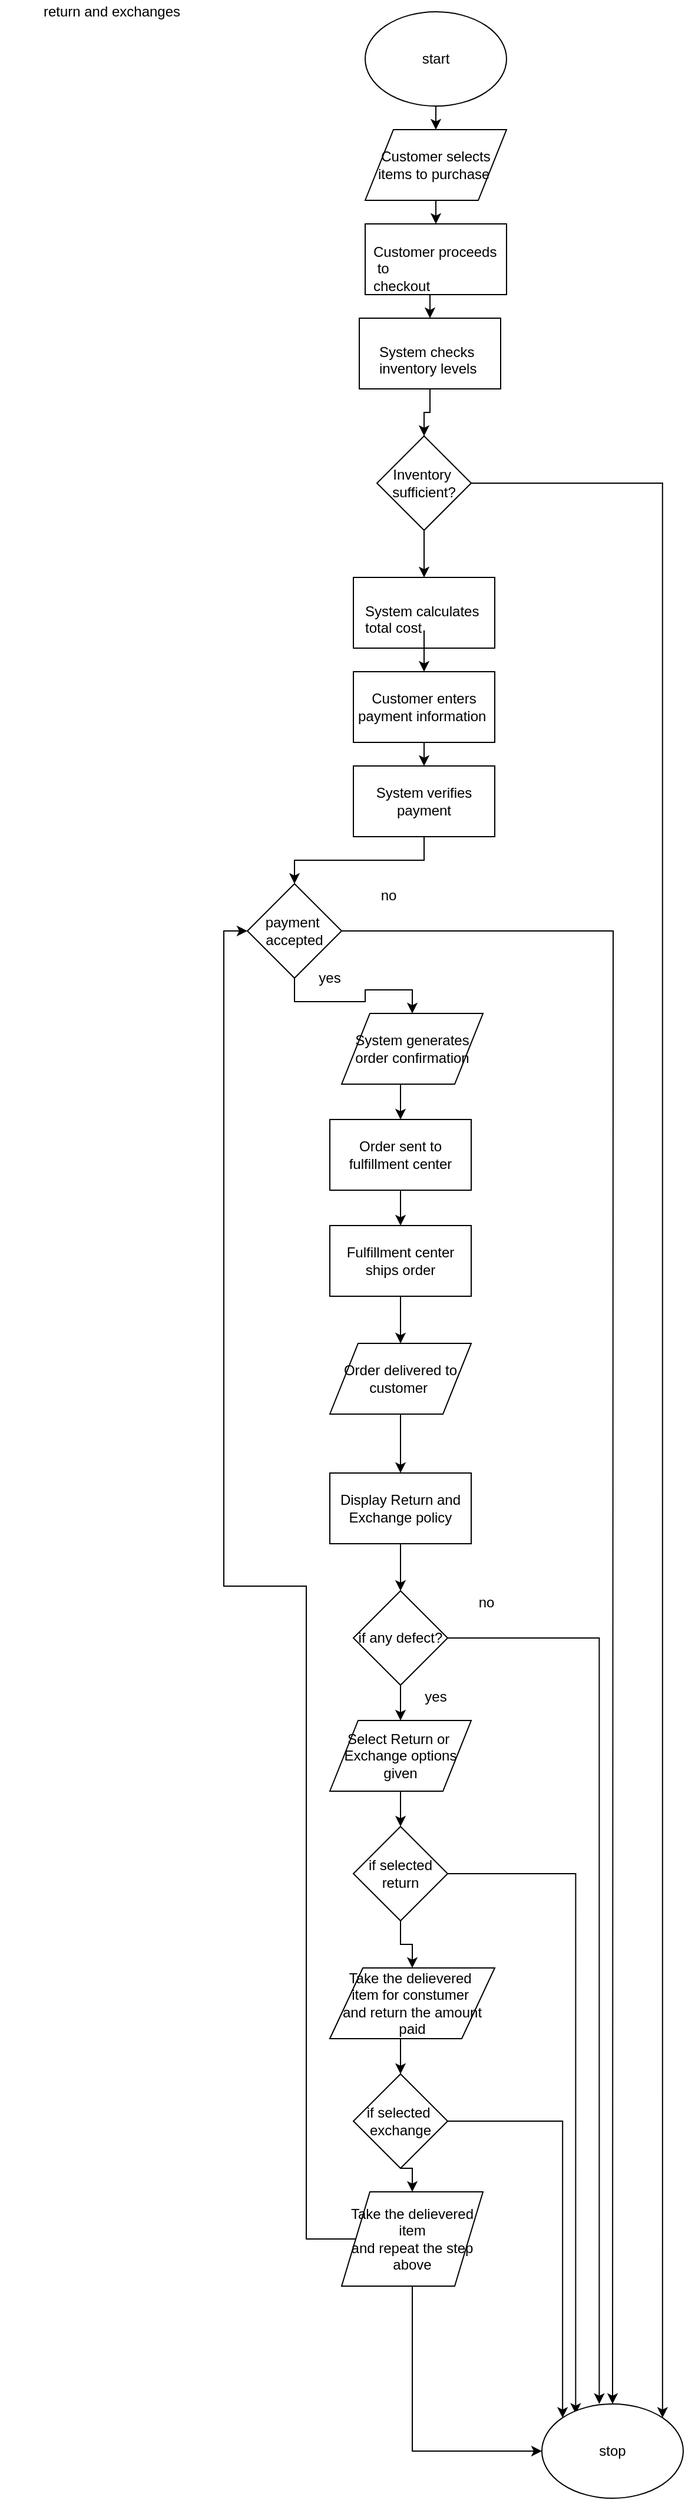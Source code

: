 <mxfile version="12.1.3" type="device" pages="1"><diagram id="P1nFFCd00kYdYLyt49hN" name="Page-1"><mxGraphModel dx="1220" dy="574" grid="1" gridSize="10" guides="1" tooltips="1" connect="1" arrows="1" fold="1" page="1" pageScale="1" pageWidth="850" pageHeight="1100" math="0" shadow="0"><root><mxCell id="0"/><mxCell id="1" parent="0"/><mxCell id="joM_-1RZ5eMMJZbCNOfA-2" style="edgeStyle=orthogonalEdgeStyle;rounded=0;orthogonalLoop=1;jettySize=auto;html=1;exitX=0.5;exitY=1;exitDx=0;exitDy=0;entryX=0.5;entryY=0;entryDx=0;entryDy=0;" edge="1" parent="1" source="joM_-1RZ5eMMJZbCNOfA-3" target="joM_-1RZ5eMMJZbCNOfA-5"><mxGeometry relative="1" as="geometry"/></mxCell><mxCell id="joM_-1RZ5eMMJZbCNOfA-3" value="start" style="ellipse;whiteSpace=wrap;html=1;" vertex="1" parent="1"><mxGeometry x="350" y="50" width="120" height="80" as="geometry"/></mxCell><mxCell id="joM_-1RZ5eMMJZbCNOfA-4" style="edgeStyle=orthogonalEdgeStyle;rounded=0;orthogonalLoop=1;jettySize=auto;html=1;exitX=0.5;exitY=1;exitDx=0;exitDy=0;entryX=0.5;entryY=0;entryDx=0;entryDy=0;" edge="1" parent="1" source="joM_-1RZ5eMMJZbCNOfA-5" target="joM_-1RZ5eMMJZbCNOfA-7"><mxGeometry relative="1" as="geometry"/></mxCell><mxCell id="joM_-1RZ5eMMJZbCNOfA-5" value="Customer selects items to purchase&amp;nbsp;" style="shape=parallelogram;perimeter=parallelogramPerimeter;whiteSpace=wrap;html=1;" vertex="1" parent="1"><mxGeometry x="350" y="150" width="120" height="60" as="geometry"/></mxCell><mxCell id="joM_-1RZ5eMMJZbCNOfA-6" style="edgeStyle=orthogonalEdgeStyle;rounded=0;orthogonalLoop=1;jettySize=auto;html=1;exitX=0.5;exitY=1;exitDx=0;exitDy=0;entryX=0.5;entryY=0;entryDx=0;entryDy=0;" edge="1" parent="1" source="joM_-1RZ5eMMJZbCNOfA-7" target="joM_-1RZ5eMMJZbCNOfA-10"><mxGeometry relative="1" as="geometry"/></mxCell><mxCell id="joM_-1RZ5eMMJZbCNOfA-7" value="" style="rounded=0;whiteSpace=wrap;html=1;" vertex="1" parent="1"><mxGeometry x="350" y="230" width="120" height="60" as="geometry"/></mxCell><mxCell id="joM_-1RZ5eMMJZbCNOfA-8" value="Customer proceeds&lt;br&gt;&amp;nbsp;to &lt;br&gt;checkout" style="text;html=1;" vertex="1" parent="1"><mxGeometry x="355" y="240" width="110" height="30" as="geometry"/></mxCell><mxCell id="joM_-1RZ5eMMJZbCNOfA-9" style="edgeStyle=orthogonalEdgeStyle;rounded=0;orthogonalLoop=1;jettySize=auto;html=1;entryX=0.5;entryY=0;entryDx=0;entryDy=0;" edge="1" parent="1" source="joM_-1RZ5eMMJZbCNOfA-10" target="joM_-1RZ5eMMJZbCNOfA-14"><mxGeometry relative="1" as="geometry"/></mxCell><mxCell id="joM_-1RZ5eMMJZbCNOfA-10" value="" style="rounded=0;whiteSpace=wrap;html=1;" vertex="1" parent="1"><mxGeometry x="345" y="310" width="120" height="60" as="geometry"/></mxCell><mxCell id="joM_-1RZ5eMMJZbCNOfA-11" value="System checks &lt;br&gt;inventory levels" style="text;html=1;" vertex="1" parent="1"><mxGeometry x="360" y="325" width="100" height="30" as="geometry"/></mxCell><mxCell id="joM_-1RZ5eMMJZbCNOfA-12" style="edgeStyle=orthogonalEdgeStyle;rounded=0;orthogonalLoop=1;jettySize=auto;html=1;exitX=0.5;exitY=1;exitDx=0;exitDy=0;entryX=0.5;entryY=0;entryDx=0;entryDy=0;" edge="1" parent="1" source="joM_-1RZ5eMMJZbCNOfA-14" target="joM_-1RZ5eMMJZbCNOfA-15"><mxGeometry relative="1" as="geometry"/></mxCell><mxCell id="joM_-1RZ5eMMJZbCNOfA-13" style="edgeStyle=orthogonalEdgeStyle;rounded=0;orthogonalLoop=1;jettySize=auto;html=1;entryX=1;entryY=0;entryDx=0;entryDy=0;" edge="1" parent="1" source="joM_-1RZ5eMMJZbCNOfA-14" target="joM_-1RZ5eMMJZbCNOfA-59"><mxGeometry relative="1" as="geometry"><mxPoint x="590" y="1860" as="targetPoint"/></mxGeometry></mxCell><mxCell id="joM_-1RZ5eMMJZbCNOfA-14" value="Inventory&amp;nbsp;&lt;br&gt;sufficient?" style="rhombus;whiteSpace=wrap;html=1;" vertex="1" parent="1"><mxGeometry x="360" y="410" width="80" height="80" as="geometry"/></mxCell><mxCell id="joM_-1RZ5eMMJZbCNOfA-15" value="" style="rounded=0;whiteSpace=wrap;html=1;" vertex="1" parent="1"><mxGeometry x="340" y="530" width="120" height="60" as="geometry"/></mxCell><mxCell id="joM_-1RZ5eMMJZbCNOfA-16" style="edgeStyle=orthogonalEdgeStyle;rounded=0;orthogonalLoop=1;jettySize=auto;html=1;exitX=0.5;exitY=1;exitDx=0;exitDy=0;entryX=0.5;entryY=0;entryDx=0;entryDy=0;" edge="1" parent="1" source="joM_-1RZ5eMMJZbCNOfA-17" target="joM_-1RZ5eMMJZbCNOfA-19"><mxGeometry relative="1" as="geometry"/></mxCell><mxCell id="joM_-1RZ5eMMJZbCNOfA-17" value="Customer enters payment information&amp;nbsp;" style="rounded=0;whiteSpace=wrap;html=1;" vertex="1" parent="1"><mxGeometry x="340" y="610" width="120" height="60" as="geometry"/></mxCell><mxCell id="joM_-1RZ5eMMJZbCNOfA-18" style="edgeStyle=orthogonalEdgeStyle;rounded=0;orthogonalLoop=1;jettySize=auto;html=1;exitX=0.5;exitY=1;exitDx=0;exitDy=0;" edge="1" parent="1" source="joM_-1RZ5eMMJZbCNOfA-19" target="joM_-1RZ5eMMJZbCNOfA-24"><mxGeometry relative="1" as="geometry"/></mxCell><mxCell id="joM_-1RZ5eMMJZbCNOfA-19" value="System verifies payment" style="rounded=0;whiteSpace=wrap;html=1;" vertex="1" parent="1"><mxGeometry x="340" y="690" width="120" height="60" as="geometry"/></mxCell><mxCell id="joM_-1RZ5eMMJZbCNOfA-20" style="edgeStyle=orthogonalEdgeStyle;rounded=0;orthogonalLoop=1;jettySize=auto;html=1;entryX=0.5;entryY=0;entryDx=0;entryDy=0;" edge="1" parent="1" source="joM_-1RZ5eMMJZbCNOfA-21" target="joM_-1RZ5eMMJZbCNOfA-17"><mxGeometry relative="1" as="geometry"/></mxCell><mxCell id="joM_-1RZ5eMMJZbCNOfA-21" value="System calculates &lt;br&gt;total cost" style="text;html=1;" vertex="1" parent="1"><mxGeometry x="347.5" y="545" width="105" height="30" as="geometry"/></mxCell><mxCell id="joM_-1RZ5eMMJZbCNOfA-22" style="edgeStyle=orthogonalEdgeStyle;rounded=0;orthogonalLoop=1;jettySize=auto;html=1;exitX=0.5;exitY=1;exitDx=0;exitDy=0;entryX=0.5;entryY=0;entryDx=0;entryDy=0;" edge="1" parent="1" source="joM_-1RZ5eMMJZbCNOfA-24" target="joM_-1RZ5eMMJZbCNOfA-26"><mxGeometry relative="1" as="geometry"/></mxCell><mxCell id="joM_-1RZ5eMMJZbCNOfA-23" style="edgeStyle=orthogonalEdgeStyle;rounded=0;orthogonalLoop=1;jettySize=auto;html=1;" edge="1" parent="1" source="joM_-1RZ5eMMJZbCNOfA-24"><mxGeometry relative="1" as="geometry"><mxPoint x="560" y="2080" as="targetPoint"/></mxGeometry></mxCell><mxCell id="joM_-1RZ5eMMJZbCNOfA-24" value="payment&amp;nbsp;&lt;br&gt;accepted" style="rhombus;whiteSpace=wrap;html=1;" vertex="1" parent="1"><mxGeometry x="250" y="790" width="80" height="80" as="geometry"/></mxCell><mxCell id="joM_-1RZ5eMMJZbCNOfA-25" style="edgeStyle=orthogonalEdgeStyle;rounded=0;orthogonalLoop=1;jettySize=auto;html=1;exitX=0.5;exitY=1;exitDx=0;exitDy=0;entryX=0.5;entryY=0;entryDx=0;entryDy=0;" edge="1" parent="1" source="joM_-1RZ5eMMJZbCNOfA-26" target="joM_-1RZ5eMMJZbCNOfA-33"><mxGeometry relative="1" as="geometry"/></mxCell><mxCell id="joM_-1RZ5eMMJZbCNOfA-26" value="System generates order confirmation" style="shape=parallelogram;perimeter=parallelogramPerimeter;whiteSpace=wrap;html=1;" vertex="1" parent="1"><mxGeometry x="330" y="900" width="120" height="60" as="geometry"/></mxCell><mxCell id="joM_-1RZ5eMMJZbCNOfA-27" style="edgeStyle=orthogonalEdgeStyle;rounded=0;orthogonalLoop=1;jettySize=auto;html=1;exitX=0.5;exitY=1;exitDx=0;exitDy=0;entryX=0.5;entryY=0;entryDx=0;entryDy=0;" edge="1" parent="1" source="joM_-1RZ5eMMJZbCNOfA-33" target="joM_-1RZ5eMMJZbCNOfA-29"><mxGeometry relative="1" as="geometry"/></mxCell><mxCell id="joM_-1RZ5eMMJZbCNOfA-28" style="edgeStyle=orthogonalEdgeStyle;rounded=0;orthogonalLoop=1;jettySize=auto;html=1;exitX=0.5;exitY=1;exitDx=0;exitDy=0;entryX=0.5;entryY=0;entryDx=0;entryDy=0;" edge="1" parent="1" source="joM_-1RZ5eMMJZbCNOfA-29" target="joM_-1RZ5eMMJZbCNOfA-31"><mxGeometry relative="1" as="geometry"/></mxCell><mxCell id="joM_-1RZ5eMMJZbCNOfA-29" value="Fulfillment center ships order" style="rounded=0;whiteSpace=wrap;html=1;" vertex="1" parent="1"><mxGeometry x="320" y="1080" width="120" height="60" as="geometry"/></mxCell><mxCell id="joM_-1RZ5eMMJZbCNOfA-44" value="" style="edgeStyle=orthogonalEdgeStyle;rounded=0;orthogonalLoop=1;jettySize=auto;html=1;" edge="1" parent="1" source="joM_-1RZ5eMMJZbCNOfA-31" target="joM_-1RZ5eMMJZbCNOfA-43"><mxGeometry relative="1" as="geometry"/></mxCell><mxCell id="joM_-1RZ5eMMJZbCNOfA-31" value="Order delivered to customer&amp;nbsp;" style="shape=parallelogram;perimeter=parallelogramPerimeter;whiteSpace=wrap;html=1;" vertex="1" parent="1"><mxGeometry x="320" y="1180" width="120" height="60" as="geometry"/></mxCell><mxCell id="joM_-1RZ5eMMJZbCNOfA-33" value="Order sent to fulfillment center" style="rounded=0;whiteSpace=wrap;html=1;" vertex="1" parent="1"><mxGeometry x="320" y="990" width="120" height="60" as="geometry"/></mxCell><mxCell id="joM_-1RZ5eMMJZbCNOfA-34" value="return and exchanges&lt;br&gt;" style="text;html=1;strokeColor=none;fillColor=none;align=center;verticalAlign=middle;whiteSpace=wrap;rounded=0;" vertex="1" parent="1"><mxGeometry x="40" y="40" width="190" height="20" as="geometry"/></mxCell><mxCell id="joM_-1RZ5eMMJZbCNOfA-39" style="edgeStyle=orthogonalEdgeStyle;rounded=0;orthogonalLoop=1;jettySize=auto;html=1;exitX=0.5;exitY=1;exitDx=0;exitDy=0;" edge="1" parent="1" source="joM_-1RZ5eMMJZbCNOfA-38" target="joM_-1RZ5eMMJZbCNOfA-40"><mxGeometry relative="1" as="geometry"><mxPoint x="380" y="1410" as="targetPoint"/></mxGeometry></mxCell><mxCell id="joM_-1RZ5eMMJZbCNOfA-64" style="edgeStyle=orthogonalEdgeStyle;rounded=0;orthogonalLoop=1;jettySize=auto;html=1;entryX=0.406;entryY=0;entryDx=0;entryDy=0;entryPerimeter=0;" edge="1" parent="1" source="joM_-1RZ5eMMJZbCNOfA-38" target="joM_-1RZ5eMMJZbCNOfA-59"><mxGeometry relative="1" as="geometry"><mxPoint x="540" y="1810" as="targetPoint"/></mxGeometry></mxCell><mxCell id="joM_-1RZ5eMMJZbCNOfA-38" value="if any defect?" style="rhombus;whiteSpace=wrap;html=1;" vertex="1" parent="1"><mxGeometry x="340" y="1390" width="80" height="80" as="geometry"/></mxCell><mxCell id="joM_-1RZ5eMMJZbCNOfA-46" style="edgeStyle=orthogonalEdgeStyle;rounded=0;orthogonalLoop=1;jettySize=auto;html=1;exitX=0.5;exitY=1;exitDx=0;exitDy=0;" edge="1" parent="1" source="joM_-1RZ5eMMJZbCNOfA-40" target="joM_-1RZ5eMMJZbCNOfA-47"><mxGeometry relative="1" as="geometry"><mxPoint x="380" y="1620" as="targetPoint"/></mxGeometry></mxCell><mxCell id="joM_-1RZ5eMMJZbCNOfA-40" value="Select Return or&amp;nbsp;&lt;br&gt;Exchange options&lt;br&gt;given" style="shape=parallelogram;perimeter=parallelogramPerimeter;whiteSpace=wrap;html=1;" vertex="1" parent="1"><mxGeometry x="320" y="1500" width="120" height="60" as="geometry"/></mxCell><mxCell id="joM_-1RZ5eMMJZbCNOfA-45" style="edgeStyle=orthogonalEdgeStyle;rounded=0;orthogonalLoop=1;jettySize=auto;html=1;" edge="1" parent="1" source="joM_-1RZ5eMMJZbCNOfA-43" target="joM_-1RZ5eMMJZbCNOfA-38"><mxGeometry relative="1" as="geometry"/></mxCell><mxCell id="joM_-1RZ5eMMJZbCNOfA-43" value="Display Return and Exchange policy" style="rounded=0;whiteSpace=wrap;html=1;" vertex="1" parent="1"><mxGeometry x="320" y="1290" width="120" height="60" as="geometry"/></mxCell><mxCell id="joM_-1RZ5eMMJZbCNOfA-61" style="edgeStyle=orthogonalEdgeStyle;rounded=0;orthogonalLoop=1;jettySize=auto;html=1;entryX=0.239;entryY=0.104;entryDx=0;entryDy=0;entryPerimeter=0;" edge="1" parent="1" source="joM_-1RZ5eMMJZbCNOfA-47" target="joM_-1RZ5eMMJZbCNOfA-59"><mxGeometry relative="1" as="geometry"><mxPoint x="530" y="2050" as="targetPoint"/></mxGeometry></mxCell><mxCell id="joM_-1RZ5eMMJZbCNOfA-67" style="edgeStyle=orthogonalEdgeStyle;rounded=0;orthogonalLoop=1;jettySize=auto;html=1;entryX=0.5;entryY=0;entryDx=0;entryDy=0;" edge="1" parent="1" source="joM_-1RZ5eMMJZbCNOfA-47" target="joM_-1RZ5eMMJZbCNOfA-48"><mxGeometry relative="1" as="geometry"/></mxCell><mxCell id="joM_-1RZ5eMMJZbCNOfA-47" value="if selected&lt;br&gt;return" style="rhombus;whiteSpace=wrap;html=1;" vertex="1" parent="1"><mxGeometry x="340" y="1590" width="80" height="80" as="geometry"/></mxCell><mxCell id="joM_-1RZ5eMMJZbCNOfA-68" style="edgeStyle=orthogonalEdgeStyle;rounded=0;orthogonalLoop=1;jettySize=auto;html=1;exitX=0.5;exitY=1;exitDx=0;exitDy=0;entryX=0.5;entryY=0;entryDx=0;entryDy=0;" edge="1" parent="1" source="joM_-1RZ5eMMJZbCNOfA-48" target="joM_-1RZ5eMMJZbCNOfA-50"><mxGeometry relative="1" as="geometry"/></mxCell><mxCell id="joM_-1RZ5eMMJZbCNOfA-48" value="Take the delievered&amp;nbsp;&lt;br&gt;item for constumer&amp;nbsp;&lt;br&gt;and return the amount&lt;br&gt;paid" style="shape=parallelogram;perimeter=parallelogramPerimeter;whiteSpace=wrap;html=1;" vertex="1" parent="1"><mxGeometry x="320" y="1710" width="140" height="60" as="geometry"/></mxCell><mxCell id="joM_-1RZ5eMMJZbCNOfA-65" style="edgeStyle=orthogonalEdgeStyle;rounded=0;orthogonalLoop=1;jettySize=auto;html=1;entryX=0;entryY=0;entryDx=0;entryDy=0;" edge="1" parent="1" source="joM_-1RZ5eMMJZbCNOfA-50" target="joM_-1RZ5eMMJZbCNOfA-59"><mxGeometry relative="1" as="geometry"><mxPoint x="500" y="2050" as="targetPoint"/></mxGeometry></mxCell><mxCell id="joM_-1RZ5eMMJZbCNOfA-69" style="edgeStyle=orthogonalEdgeStyle;rounded=0;orthogonalLoop=1;jettySize=auto;html=1;exitX=0.5;exitY=1;exitDx=0;exitDy=0;entryX=0.5;entryY=0;entryDx=0;entryDy=0;" edge="1" parent="1" source="joM_-1RZ5eMMJZbCNOfA-50" target="joM_-1RZ5eMMJZbCNOfA-52"><mxGeometry relative="1" as="geometry"/></mxCell><mxCell id="joM_-1RZ5eMMJZbCNOfA-50" value="if selected&amp;nbsp;&lt;br&gt;exchange" style="rhombus;whiteSpace=wrap;html=1;" vertex="1" parent="1"><mxGeometry x="340" y="1800" width="80" height="80" as="geometry"/></mxCell><mxCell id="joM_-1RZ5eMMJZbCNOfA-53" style="edgeStyle=orthogonalEdgeStyle;rounded=0;orthogonalLoop=1;jettySize=auto;html=1;entryX=0;entryY=0.5;entryDx=0;entryDy=0;" edge="1" parent="1" source="joM_-1RZ5eMMJZbCNOfA-52" target="joM_-1RZ5eMMJZbCNOfA-24"><mxGeometry relative="1" as="geometry"><mxPoint x="200" y="830" as="targetPoint"/><Array as="points"><mxPoint x="300" y="1940"/><mxPoint x="300" y="1386"/><mxPoint x="230" y="1386"/><mxPoint x="230" y="830"/></Array></mxGeometry></mxCell><mxCell id="joM_-1RZ5eMMJZbCNOfA-60" style="edgeStyle=orthogonalEdgeStyle;rounded=0;orthogonalLoop=1;jettySize=auto;html=1;exitX=0.5;exitY=1;exitDx=0;exitDy=0;entryX=0;entryY=0.5;entryDx=0;entryDy=0;" edge="1" parent="1" source="joM_-1RZ5eMMJZbCNOfA-52" target="joM_-1RZ5eMMJZbCNOfA-59"><mxGeometry relative="1" as="geometry"/></mxCell><mxCell id="joM_-1RZ5eMMJZbCNOfA-52" value="Take the delievered&lt;br&gt;item&lt;br&gt;and repeat the step&lt;br&gt;above" style="shape=parallelogram;perimeter=parallelogramPerimeter;whiteSpace=wrap;html=1;" vertex="1" parent="1"><mxGeometry x="330" y="1900" width="120" height="80" as="geometry"/></mxCell><mxCell id="joM_-1RZ5eMMJZbCNOfA-59" value="stop" style="ellipse;whiteSpace=wrap;html=1;" vertex="1" parent="1"><mxGeometry x="500" y="2080" width="120" height="80" as="geometry"/></mxCell><mxCell id="joM_-1RZ5eMMJZbCNOfA-70" value="yes" style="text;html=1;strokeColor=none;fillColor=none;align=center;verticalAlign=middle;whiteSpace=wrap;rounded=0;" vertex="1" parent="1"><mxGeometry x="390" y="1470" width="40" height="20" as="geometry"/></mxCell><mxCell id="joM_-1RZ5eMMJZbCNOfA-71" value="no" style="text;html=1;strokeColor=none;fillColor=none;align=center;verticalAlign=middle;whiteSpace=wrap;rounded=0;" vertex="1" parent="1"><mxGeometry x="432.5" y="1390" width="40" height="20" as="geometry"/></mxCell><mxCell id="joM_-1RZ5eMMJZbCNOfA-75" value="yes" style="text;html=1;strokeColor=none;fillColor=none;align=center;verticalAlign=middle;whiteSpace=wrap;rounded=0;" vertex="1" parent="1"><mxGeometry x="300" y="860" width="40" height="20" as="geometry"/></mxCell><mxCell id="joM_-1RZ5eMMJZbCNOfA-76" value="no" style="text;html=1;strokeColor=none;fillColor=none;align=center;verticalAlign=middle;whiteSpace=wrap;rounded=0;" vertex="1" parent="1"><mxGeometry x="350" y="790" width="40" height="20" as="geometry"/></mxCell></root></mxGraphModel></diagram></mxfile>